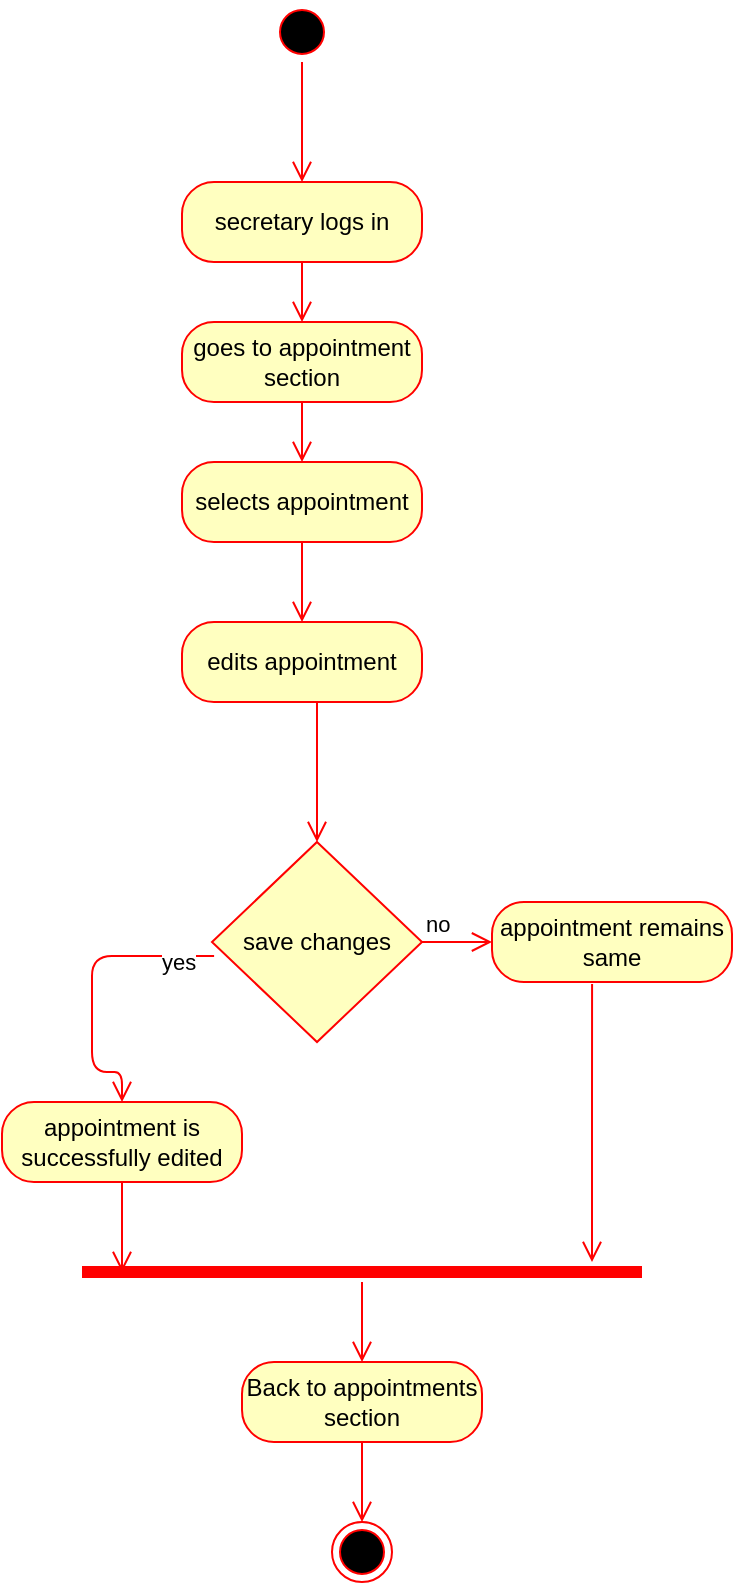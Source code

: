 <mxfile version="13.0.8" type="github"><diagram name="Page-1" id="58cdce13-f638-feb5-8d6f-7d28b1aa9fa0"><mxGraphModel dx="946" dy="597" grid="1" gridSize="10" guides="1" tooltips="1" connect="1" arrows="1" fold="1" page="1" pageScale="1" pageWidth="1100" pageHeight="850" background="#ffffff" math="0" shadow="0"><root><mxCell id="0"/><mxCell id="1" parent="0"/><mxCell id="eAPglDxkkSYaaGjfQbby-1" value="" style="ellipse;html=1;shape=startState;fillColor=#000000;strokeColor=#ff0000;" parent="1" vertex="1"><mxGeometry x="470" y="40" width="30" height="30" as="geometry"/></mxCell><mxCell id="eAPglDxkkSYaaGjfQbby-2" value="" style="edgeStyle=orthogonalEdgeStyle;html=1;verticalAlign=bottom;endArrow=open;endSize=8;strokeColor=#ff0000;" parent="1" source="eAPglDxkkSYaaGjfQbby-1" edge="1"><mxGeometry relative="1" as="geometry"><mxPoint x="485" y="130" as="targetPoint"/></mxGeometry></mxCell><mxCell id="eAPglDxkkSYaaGjfQbby-3" value="secretary logs in" style="rounded=1;whiteSpace=wrap;html=1;arcSize=40;fontColor=#000000;fillColor=#ffffc0;strokeColor=#ff0000;" parent="1" vertex="1"><mxGeometry x="425" y="130" width="120" height="40" as="geometry"/></mxCell><mxCell id="eAPglDxkkSYaaGjfQbby-4" value="" style="edgeStyle=orthogonalEdgeStyle;html=1;verticalAlign=bottom;endArrow=open;endSize=8;strokeColor=#ff0000;entryX=0.5;entryY=0;entryDx=0;entryDy=0;" parent="1" source="eAPglDxkkSYaaGjfQbby-3" target="eAPglDxkkSYaaGjfQbby-7" edge="1"><mxGeometry relative="1" as="geometry"><mxPoint x="485" y="210" as="targetPoint"/></mxGeometry></mxCell><mxCell id="eAPglDxkkSYaaGjfQbby-5" value="selects appointment" style="rounded=1;whiteSpace=wrap;html=1;arcSize=40;fontColor=#000000;fillColor=#ffffc0;strokeColor=#ff0000;" parent="1" vertex="1"><mxGeometry x="425" y="270" width="120" height="40" as="geometry"/></mxCell><mxCell id="eAPglDxkkSYaaGjfQbby-6" value="" style="edgeStyle=orthogonalEdgeStyle;html=1;verticalAlign=bottom;endArrow=open;endSize=8;strokeColor=#ff0000;entryX=0.5;entryY=0;entryDx=0;entryDy=0;" parent="1" source="eAPglDxkkSYaaGjfQbby-5" target="eAPglDxkkSYaaGjfQbby-18" edge="1"><mxGeometry relative="1" as="geometry"><mxPoint x="485" y="390" as="targetPoint"/></mxGeometry></mxCell><mxCell id="eAPglDxkkSYaaGjfQbby-7" value="goes to appointment section" style="rounded=1;whiteSpace=wrap;html=1;arcSize=40;fontColor=#000000;fillColor=#ffffc0;strokeColor=#ff0000;" parent="1" vertex="1"><mxGeometry x="425" y="200" width="120" height="40" as="geometry"/></mxCell><mxCell id="eAPglDxkkSYaaGjfQbby-8" value="" style="edgeStyle=orthogonalEdgeStyle;html=1;verticalAlign=bottom;endArrow=open;endSize=8;strokeColor=#ff0000;entryX=0.5;entryY=0;entryDx=0;entryDy=0;" parent="1" source="eAPglDxkkSYaaGjfQbby-7" target="eAPglDxkkSYaaGjfQbby-5" edge="1"><mxGeometry relative="1" as="geometry"><mxPoint x="485" y="290" as="targetPoint"/></mxGeometry></mxCell><mxCell id="eAPglDxkkSYaaGjfQbby-11" value="save changes" style="rhombus;whiteSpace=wrap;html=1;fillColor=#ffffc0;strokeColor=#ff0000;" parent="1" vertex="1"><mxGeometry x="440" y="460" width="105" height="100" as="geometry"/></mxCell><mxCell id="eAPglDxkkSYaaGjfQbby-12" value="no" style="edgeStyle=orthogonalEdgeStyle;html=1;align=left;verticalAlign=bottom;endArrow=open;endSize=8;strokeColor=#ff0000;" parent="1" source="eAPglDxkkSYaaGjfQbby-11" target="eAPglDxkkSYaaGjfQbby-24" edge="1"><mxGeometry x="-1" relative="1" as="geometry"><mxPoint x="590" y="610" as="targetPoint"/></mxGeometry></mxCell><mxCell id="eAPglDxkkSYaaGjfQbby-13" value="yes" style="edgeStyle=orthogonalEdgeStyle;html=1;align=left;verticalAlign=top;endArrow=open;endSize=8;strokeColor=#ff0000;entryX=0.5;entryY=0;entryDx=0;entryDy=0;exitX=0.01;exitY=0.57;exitDx=0;exitDy=0;exitPerimeter=0;" parent="1" source="eAPglDxkkSYaaGjfQbby-11" target="eAPglDxkkSYaaGjfQbby-22" edge="1"><mxGeometry x="-0.756" y="-14" relative="1" as="geometry"><mxPoint x="420" y="620" as="targetPoint"/><Array as="points"><mxPoint x="380" y="517"/><mxPoint x="380" y="575"/><mxPoint x="395" y="575"/></Array><mxPoint x="-10" y="4" as="offset"/></mxGeometry></mxCell><mxCell id="eAPglDxkkSYaaGjfQbby-18" value="edits appointment" style="rounded=1;whiteSpace=wrap;html=1;arcSize=40;fontColor=#000000;fillColor=#ffffc0;strokeColor=#ff0000;" parent="1" vertex="1"><mxGeometry x="425" y="350" width="120" height="40" as="geometry"/></mxCell><mxCell id="eAPglDxkkSYaaGjfQbby-19" value="" style="edgeStyle=orthogonalEdgeStyle;html=1;verticalAlign=bottom;endArrow=open;endSize=8;strokeColor=#ff0000;entryX=0.5;entryY=0;entryDx=0;entryDy=0;" parent="1" source="eAPglDxkkSYaaGjfQbby-18" target="eAPglDxkkSYaaGjfQbby-11" edge="1"><mxGeometry relative="1" as="geometry"><mxPoint x="485" y="480" as="targetPoint"/><Array as="points"><mxPoint x="493" y="460"/></Array></mxGeometry></mxCell><mxCell id="eAPglDxkkSYaaGjfQbby-21" style="edgeStyle=orthogonalEdgeStyle;rounded=0;orthogonalLoop=1;jettySize=auto;html=1;exitX=0.5;exitY=1;exitDx=0;exitDy=0;" parent="1" source="eAPglDxkkSYaaGjfQbby-18" target="eAPglDxkkSYaaGjfQbby-18" edge="1"><mxGeometry relative="1" as="geometry"/></mxCell><mxCell id="eAPglDxkkSYaaGjfQbby-22" value="appointment is successfully edited" style="rounded=1;whiteSpace=wrap;html=1;arcSize=40;fontColor=#000000;fillColor=#ffffc0;strokeColor=#ff0000;" parent="1" vertex="1"><mxGeometry x="335" y="590" width="120" height="40" as="geometry"/></mxCell><mxCell id="eAPglDxkkSYaaGjfQbby-23" value="" style="edgeStyle=orthogonalEdgeStyle;html=1;verticalAlign=bottom;endArrow=open;endSize=8;strokeColor=#ff0000;" parent="1" source="eAPglDxkkSYaaGjfQbby-22" edge="1"><mxGeometry relative="1" as="geometry"><mxPoint x="395" y="675" as="targetPoint"/></mxGeometry></mxCell><mxCell id="eAPglDxkkSYaaGjfQbby-24" value="appointment remains same" style="rounded=1;whiteSpace=wrap;html=1;arcSize=40;fontColor=#000000;fillColor=#ffffc0;strokeColor=#ff0000;" parent="1" vertex="1"><mxGeometry x="580" y="490" width="120" height="40" as="geometry"/></mxCell><mxCell id="eAPglDxkkSYaaGjfQbby-26" value="" style="shape=line;html=1;strokeWidth=6;strokeColor=#ff0000;" parent="1" vertex="1"><mxGeometry x="375" y="670" width="280" height="10" as="geometry"/></mxCell><mxCell id="eAPglDxkkSYaaGjfQbby-27" value="" style="edgeStyle=orthogonalEdgeStyle;html=1;verticalAlign=bottom;endArrow=open;endSize=8;strokeColor=#ff0000;" parent="1" source="eAPglDxkkSYaaGjfQbby-26" edge="1"><mxGeometry relative="1" as="geometry"><mxPoint x="515" y="720" as="targetPoint"/></mxGeometry></mxCell><mxCell id="eAPglDxkkSYaaGjfQbby-28" value="Back to appointments section" style="rounded=1;whiteSpace=wrap;html=1;arcSize=40;fontColor=#000000;fillColor=#ffffc0;strokeColor=#ff0000;" parent="1" vertex="1"><mxGeometry x="455" y="720" width="120" height="40" as="geometry"/></mxCell><mxCell id="eAPglDxkkSYaaGjfQbby-29" value="" style="edgeStyle=orthogonalEdgeStyle;html=1;verticalAlign=bottom;endArrow=open;endSize=8;strokeColor=#ff0000;" parent="1" source="eAPglDxkkSYaaGjfQbby-28" edge="1"><mxGeometry relative="1" as="geometry"><mxPoint x="515" y="800" as="targetPoint"/></mxGeometry></mxCell><mxCell id="eAPglDxkkSYaaGjfQbby-30" value="" style="ellipse;html=1;shape=endState;fillColor=#000000;strokeColor=#ff0000;" parent="1" vertex="1"><mxGeometry x="500" y="800" width="30" height="30" as="geometry"/></mxCell><mxCell id="eAPglDxkkSYaaGjfQbby-34" value="" style="edgeStyle=orthogonalEdgeStyle;html=1;verticalAlign=bottom;endArrow=open;endSize=8;strokeColor=#ff0000;exitX=0.417;exitY=1.025;exitDx=0;exitDy=0;exitPerimeter=0;" parent="1" source="eAPglDxkkSYaaGjfQbby-24" edge="1"><mxGeometry relative="1" as="geometry"><mxPoint x="630" y="670" as="targetPoint"/><mxPoint x="630" y="540" as="sourcePoint"/></mxGeometry></mxCell></root></mxGraphModel></diagram></mxfile>